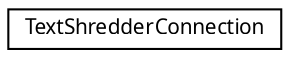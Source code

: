 digraph G
{
  edge [fontname="FreeSans.ttf",fontsize="10",labelfontname="FreeSans.ttf",labelfontsize="10"];
  node [fontname="FreeSans.ttf",fontsize="10",shape=record];
  rankdir=LR;
  Node1 [label="TextShredderConnection",height=0.2,width=0.4,color="black", fillcolor="white", style="filled",URL="$class_text_shredder_connection.html"];
}
